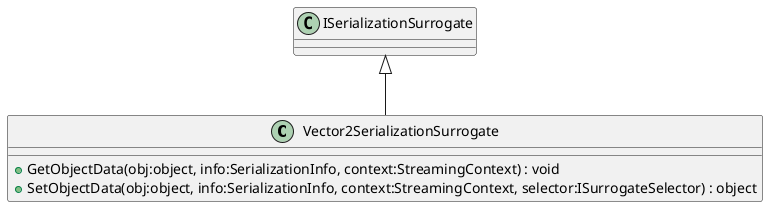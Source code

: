 @startuml
class Vector2SerializationSurrogate {
    + GetObjectData(obj:object, info:SerializationInfo, context:StreamingContext) : void
    + SetObjectData(obj:object, info:SerializationInfo, context:StreamingContext, selector:ISurrogateSelector) : object
}
ISerializationSurrogate <|-- Vector2SerializationSurrogate
@enduml
